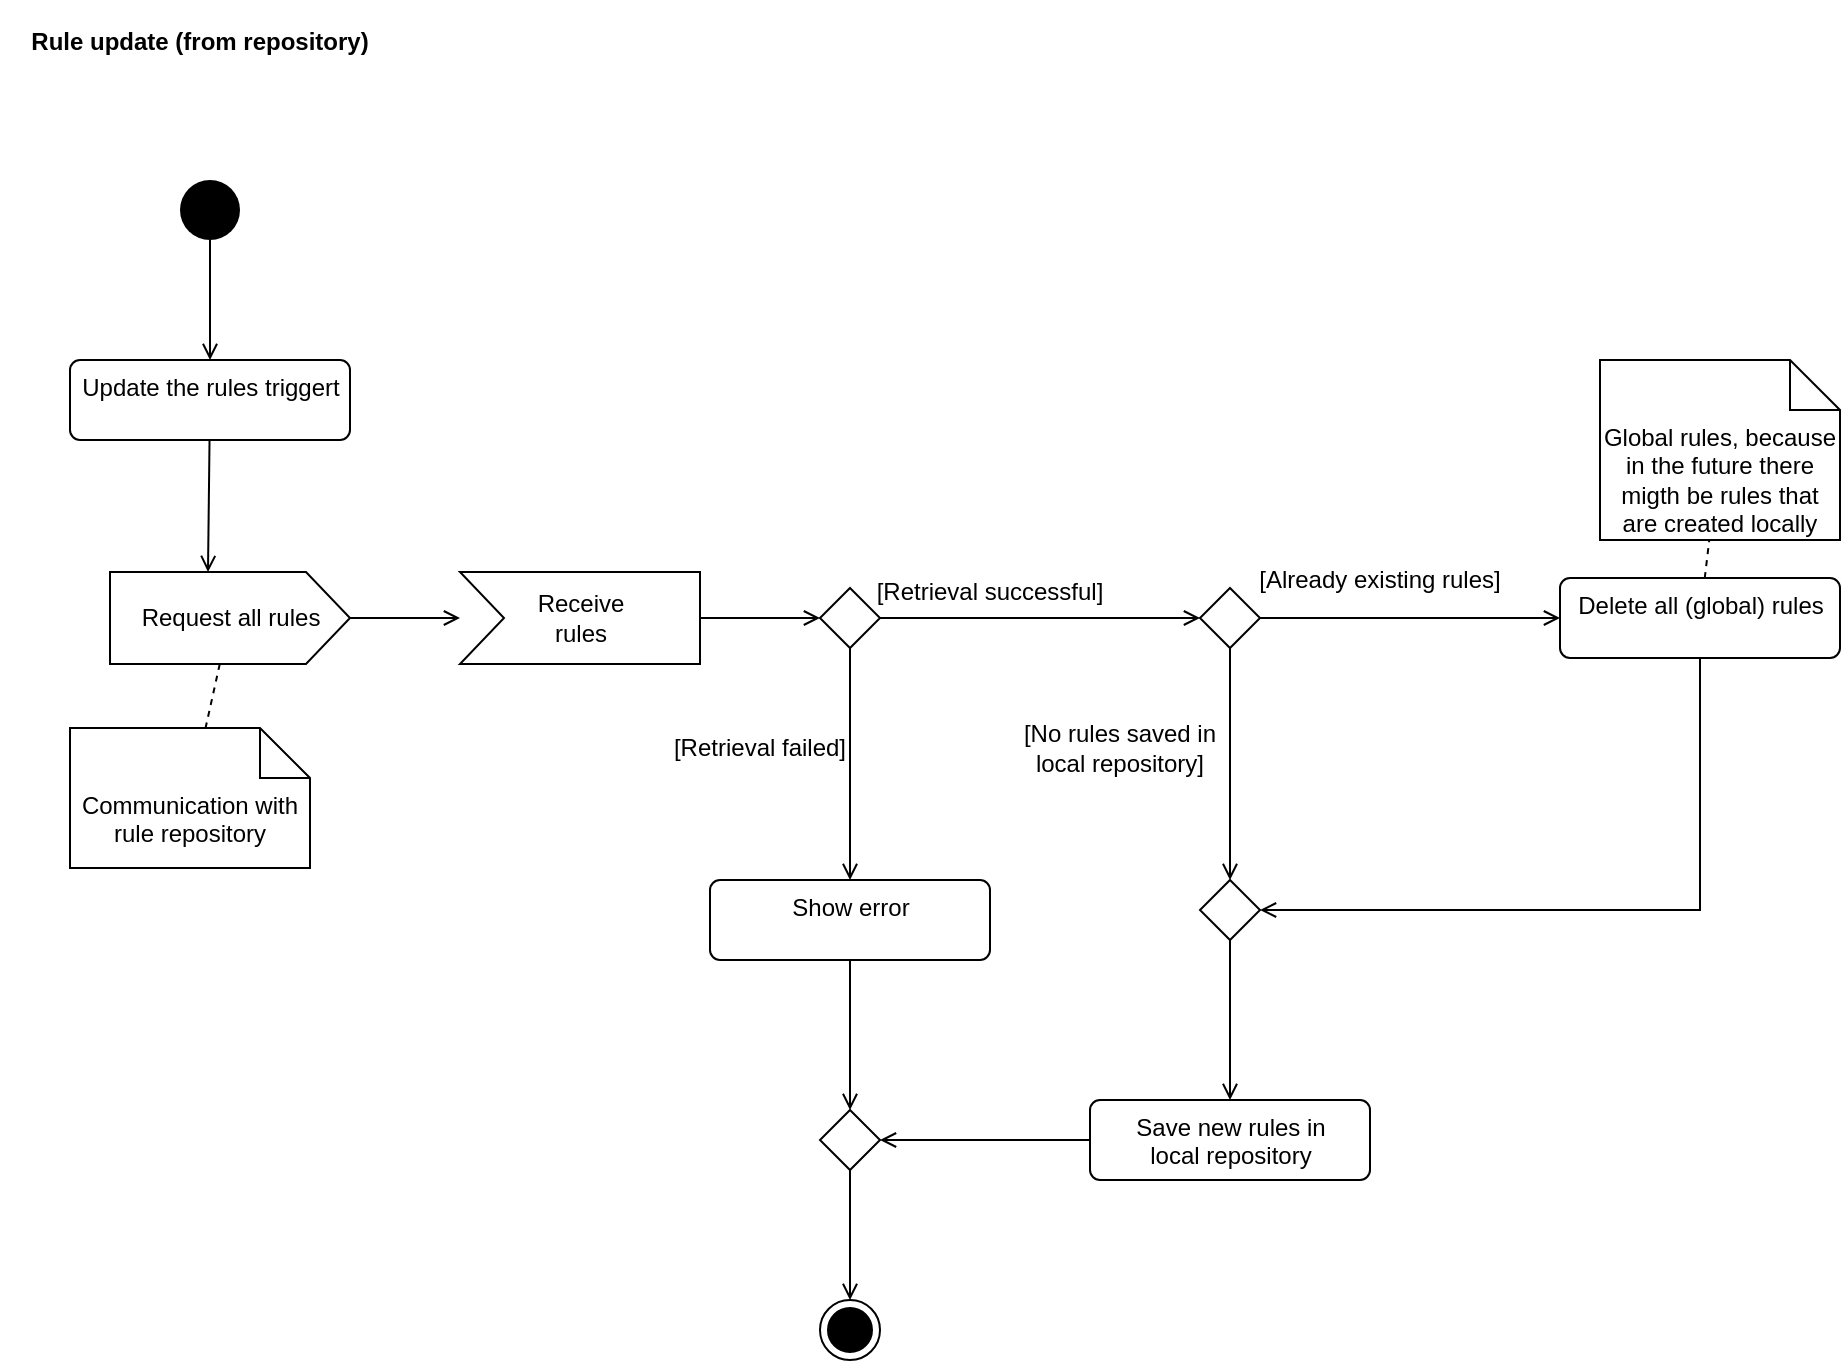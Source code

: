 <mxfile version="13.9.9" type="device"><diagram id="5Kmif3owstDdWQsu63Fx" name="Seite-1"><mxGraphModel dx="1422" dy="822" grid="1" gridSize="10" guides="1" tooltips="1" connect="1" arrows="1" fold="1" page="1" pageScale="1" pageWidth="1169" pageHeight="827" math="0" shadow="0"><root><mxCell id="0"/><mxCell id="1" parent="0"/><mxCell id="HeTgxfxc-n4xW10NFioY-4" style="edgeStyle=orthogonalEdgeStyle;rounded=0;orthogonalLoop=1;jettySize=auto;html=1;endArrow=open;endFill=0;" edge="1" parent="1" source="HeTgxfxc-n4xW10NFioY-1" target="HeTgxfxc-n4xW10NFioY-3"><mxGeometry relative="1" as="geometry"/></mxCell><mxCell id="HeTgxfxc-n4xW10NFioY-1" value="" style="ellipse;fillColor=#000000;strokeColor=none;" vertex="1" parent="1"><mxGeometry x="90" y="90" width="30" height="30" as="geometry"/></mxCell><mxCell id="HeTgxfxc-n4xW10NFioY-2" value="Rule update (from repository)" style="text;align=center;fontStyle=1;verticalAlign=middle;spacingLeft=3;spacingRight=3;strokeColor=none;rotatable=0;points=[[0,0.5],[1,0.5]];portConstraint=eastwest;" vertex="1" parent="1"><mxGeometry width="200" height="40" as="geometry"/></mxCell><mxCell id="HeTgxfxc-n4xW10NFioY-9" style="rounded=0;orthogonalLoop=1;jettySize=auto;html=1;entryX=0;entryY=0;entryDx=49;entryDy=0;entryPerimeter=0;endArrow=open;endFill=0;" edge="1" parent="1" source="HeTgxfxc-n4xW10NFioY-3" target="HeTgxfxc-n4xW10NFioY-7"><mxGeometry relative="1" as="geometry"/></mxCell><mxCell id="HeTgxfxc-n4xW10NFioY-3" value="Update the rules triggert" style="html=1;align=center;verticalAlign=top;rounded=1;absoluteArcSize=1;arcSize=10;dashed=0;" vertex="1" parent="1"><mxGeometry x="35" y="180" width="140" height="40" as="geometry"/></mxCell><mxCell id="HeTgxfxc-n4xW10NFioY-6" style="edgeStyle=none;rounded=0;orthogonalLoop=1;jettySize=auto;html=1;endArrow=open;endFill=0;" edge="1" parent="1" source="HeTgxfxc-n4xW10NFioY-7" target="HeTgxfxc-n4xW10NFioY-8"><mxGeometry relative="1" as="geometry"/></mxCell><mxCell id="HeTgxfxc-n4xW10NFioY-11" style="edgeStyle=none;rounded=0;orthogonalLoop=1;jettySize=auto;html=1;endArrow=none;endFill=0;dashed=1;" edge="1" parent="1" source="HeTgxfxc-n4xW10NFioY-7" target="HeTgxfxc-n4xW10NFioY-10"><mxGeometry relative="1" as="geometry"/></mxCell><mxCell id="HeTgxfxc-n4xW10NFioY-7" value="Request all rules" style="html=1;shadow=0;dashed=0;align=center;verticalAlign=middle;shape=mxgraph.arrows2.arrow;dy=0;dx=22;notch=0;" vertex="1" parent="1"><mxGeometry x="55" y="286" width="120" height="46" as="geometry"/></mxCell><mxCell id="HeTgxfxc-n4xW10NFioY-44" style="edgeStyle=none;rounded=0;orthogonalLoop=1;jettySize=auto;html=1;entryX=0;entryY=0.5;entryDx=0;entryDy=0;endArrow=open;endFill=0;" edge="1" parent="1" source="HeTgxfxc-n4xW10NFioY-8" target="HeTgxfxc-n4xW10NFioY-42"><mxGeometry relative="1" as="geometry"/></mxCell><mxCell id="HeTgxfxc-n4xW10NFioY-8" value="Receive&lt;br&gt;rules" style="html=1;shadow=0;dashed=0;align=center;verticalAlign=middle;shape=mxgraph.arrows2.arrow;dy=0;dx=0;notch=22;" vertex="1" parent="1"><mxGeometry x="230" y="286" width="120" height="46" as="geometry"/></mxCell><mxCell id="HeTgxfxc-n4xW10NFioY-10" value="Communication with rule repository" style="shape=note2;boundedLbl=1;whiteSpace=wrap;html=1;size=25;verticalAlign=top;align=center;" vertex="1" parent="1"><mxGeometry x="35" y="364" width="120" height="70" as="geometry"/></mxCell><mxCell id="HeTgxfxc-n4xW10NFioY-15" style="rounded=0;orthogonalLoop=1;jettySize=auto;html=1;endArrow=open;endFill=0;entryX=0.5;entryY=0;entryDx=0;entryDy=0;" edge="1" parent="1" source="HeTgxfxc-n4xW10NFioY-12" target="HeTgxfxc-n4xW10NFioY-16"><mxGeometry relative="1" as="geometry"/></mxCell><mxCell id="HeTgxfxc-n4xW10NFioY-33" style="edgeStyle=none;rounded=0;orthogonalLoop=1;jettySize=auto;html=1;endArrow=open;endFill=0;" edge="1" parent="1" source="HeTgxfxc-n4xW10NFioY-12" target="HeTgxfxc-n4xW10NFioY-32"><mxGeometry relative="1" as="geometry"/></mxCell><mxCell id="HeTgxfxc-n4xW10NFioY-12" value="" style="rhombus;" vertex="1" parent="1"><mxGeometry x="600" y="294" width="30" height="30" as="geometry"/></mxCell><mxCell id="HeTgxfxc-n4xW10NFioY-41" style="edgeStyle=none;rounded=0;orthogonalLoop=1;jettySize=auto;html=1;endArrow=open;endFill=0;entryX=1;entryY=0.5;entryDx=0;entryDy=0;" edge="1" parent="1" source="HeTgxfxc-n4xW10NFioY-14" target="HeTgxfxc-n4xW10NFioY-49"><mxGeometry relative="1" as="geometry"/></mxCell><mxCell id="HeTgxfxc-n4xW10NFioY-14" value="Save new rules in&lt;br&gt;local repository" style="html=1;align=center;verticalAlign=top;rounded=1;absoluteArcSize=1;arcSize=10;dashed=0;" vertex="1" parent="1"><mxGeometry x="545" y="550" width="140" height="40" as="geometry"/></mxCell><mxCell id="HeTgxfxc-n4xW10NFioY-37" style="edgeStyle=none;rounded=0;orthogonalLoop=1;jettySize=auto;html=1;endArrow=open;endFill=0;" edge="1" parent="1" source="HeTgxfxc-n4xW10NFioY-16" target="HeTgxfxc-n4xW10NFioY-14"><mxGeometry relative="1" as="geometry"/></mxCell><mxCell id="HeTgxfxc-n4xW10NFioY-16" value="" style="rhombus;" vertex="1" parent="1"><mxGeometry x="600" y="440" width="30" height="30" as="geometry"/></mxCell><mxCell id="HeTgxfxc-n4xW10NFioY-18" value="[No rules saved in local repository]" style="text;html=1;strokeColor=none;fillColor=none;align=center;verticalAlign=middle;whiteSpace=wrap;rounded=0;" vertex="1" parent="1"><mxGeometry x="510" y="364" width="100" height="20" as="geometry"/></mxCell><mxCell id="HeTgxfxc-n4xW10NFioY-39" style="edgeStyle=none;rounded=0;orthogonalLoop=1;jettySize=auto;html=1;endArrow=none;endFill=0;dashed=1;" edge="1" parent="1" source="HeTgxfxc-n4xW10NFioY-32" target="HeTgxfxc-n4xW10NFioY-38"><mxGeometry relative="1" as="geometry"/></mxCell><mxCell id="HeTgxfxc-n4xW10NFioY-48" style="edgeStyle=none;rounded=0;orthogonalLoop=1;jettySize=auto;html=1;entryX=1;entryY=0.5;entryDx=0;entryDy=0;endArrow=open;endFill=0;" edge="1" parent="1" source="HeTgxfxc-n4xW10NFioY-32" target="HeTgxfxc-n4xW10NFioY-16"><mxGeometry relative="1" as="geometry"><Array as="points"><mxPoint x="850" y="455"/></Array></mxGeometry></mxCell><mxCell id="HeTgxfxc-n4xW10NFioY-32" value="Delete all (global) rules" style="html=1;align=center;verticalAlign=top;rounded=1;absoluteArcSize=1;arcSize=10;dashed=0;" vertex="1" parent="1"><mxGeometry x="780" y="289" width="140" height="40" as="geometry"/></mxCell><mxCell id="HeTgxfxc-n4xW10NFioY-34" value="[Already existing rules]" style="text;html=1;strokeColor=none;fillColor=none;align=center;verticalAlign=middle;whiteSpace=wrap;rounded=0;" vertex="1" parent="1"><mxGeometry x="620" y="280" width="140" height="20" as="geometry"/></mxCell><mxCell id="HeTgxfxc-n4xW10NFioY-38" value="Global rules, because in the future there migth be rules that are created locally" style="shape=note2;boundedLbl=1;whiteSpace=wrap;html=1;size=25;verticalAlign=top;align=center;" vertex="1" parent="1"><mxGeometry x="800" y="180" width="120" height="90" as="geometry"/></mxCell><mxCell id="HeTgxfxc-n4xW10NFioY-40" value="" style="ellipse;html=1;shape=endState;fillColor=#000000;strokeColor=#000000;" vertex="1" parent="1"><mxGeometry x="410" y="650" width="30" height="30" as="geometry"/></mxCell><mxCell id="HeTgxfxc-n4xW10NFioY-45" style="edgeStyle=none;rounded=0;orthogonalLoop=1;jettySize=auto;html=1;entryX=0;entryY=0.5;entryDx=0;entryDy=0;endArrow=open;endFill=0;" edge="1" parent="1" source="HeTgxfxc-n4xW10NFioY-42" target="HeTgxfxc-n4xW10NFioY-12"><mxGeometry relative="1" as="geometry"/></mxCell><mxCell id="HeTgxfxc-n4xW10NFioY-47" style="edgeStyle=none;rounded=0;orthogonalLoop=1;jettySize=auto;html=1;entryX=0.5;entryY=0;entryDx=0;entryDy=0;endArrow=open;endFill=0;exitX=0.5;exitY=1;exitDx=0;exitDy=0;" edge="1" parent="1" source="HeTgxfxc-n4xW10NFioY-42" target="HeTgxfxc-n4xW10NFioY-61"><mxGeometry relative="1" as="geometry"/></mxCell><mxCell id="HeTgxfxc-n4xW10NFioY-42" value="" style="rhombus;" vertex="1" parent="1"><mxGeometry x="410" y="294" width="30" height="30" as="geometry"/></mxCell><mxCell id="HeTgxfxc-n4xW10NFioY-51" style="edgeStyle=none;rounded=0;orthogonalLoop=1;jettySize=auto;html=1;entryX=0.5;entryY=0;entryDx=0;entryDy=0;endArrow=open;endFill=0;" edge="1" parent="1" source="HeTgxfxc-n4xW10NFioY-49" target="HeTgxfxc-n4xW10NFioY-40"><mxGeometry relative="1" as="geometry"/></mxCell><mxCell id="HeTgxfxc-n4xW10NFioY-49" value="" style="rhombus;" vertex="1" parent="1"><mxGeometry x="410" y="555" width="30" height="30" as="geometry"/></mxCell><mxCell id="HeTgxfxc-n4xW10NFioY-59" value="[Retrieval successful]" style="text;html=1;strokeColor=none;fillColor=none;align=center;verticalAlign=middle;whiteSpace=wrap;rounded=0;" vertex="1" parent="1"><mxGeometry x="425" y="286" width="140" height="20" as="geometry"/></mxCell><mxCell id="HeTgxfxc-n4xW10NFioY-60" value="[Retrieval failed]" style="text;html=1;strokeColor=none;fillColor=none;align=center;verticalAlign=middle;whiteSpace=wrap;rounded=0;" vertex="1" parent="1"><mxGeometry x="310" y="364" width="140" height="20" as="geometry"/></mxCell><mxCell id="HeTgxfxc-n4xW10NFioY-62" style="edgeStyle=none;rounded=0;orthogonalLoop=1;jettySize=auto;html=1;entryX=0.5;entryY=0;entryDx=0;entryDy=0;endArrow=open;endFill=0;" edge="1" parent="1" source="HeTgxfxc-n4xW10NFioY-61" target="HeTgxfxc-n4xW10NFioY-49"><mxGeometry relative="1" as="geometry"/></mxCell><mxCell id="HeTgxfxc-n4xW10NFioY-61" value="Show error" style="html=1;align=center;verticalAlign=top;rounded=1;absoluteArcSize=1;arcSize=10;dashed=0;" vertex="1" parent="1"><mxGeometry x="355" y="440" width="140" height="40" as="geometry"/></mxCell></root></mxGraphModel></diagram></mxfile>